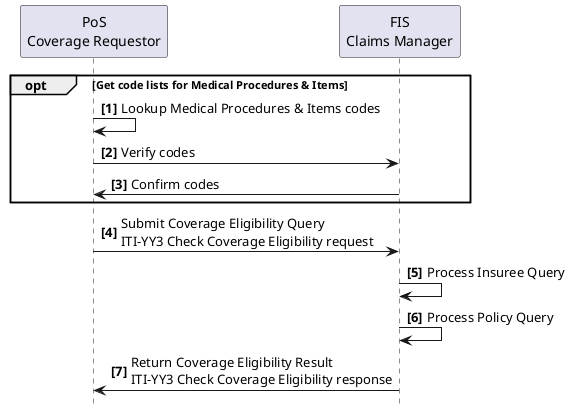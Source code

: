 @startuml
skinparam svgDimensionStyle false
hide footbox
autonumber "<b>[0]"

participant "PoS\nCoverage Requestor" as App
participant "FIS\nClaims Manager" as FIS


opt Get code lists for Medical Procedures & Items
	App -> App: Lookup Medical Procedures & Items codes
	App -> FIS: Verify codes
	FIS -> App: Confirm codes
end opt

App -> FIS: Submit Coverage Eligibility Query\nITI-YY3 Check Coverage Eligibility request
FIS -> FIS: Process Insuree Query
FIS -> FIS: Process Policy Query
FIS -> App: Return Coverage Eligibility Result\nITI-YY3 Check Coverage Eligibility response

@enduml
